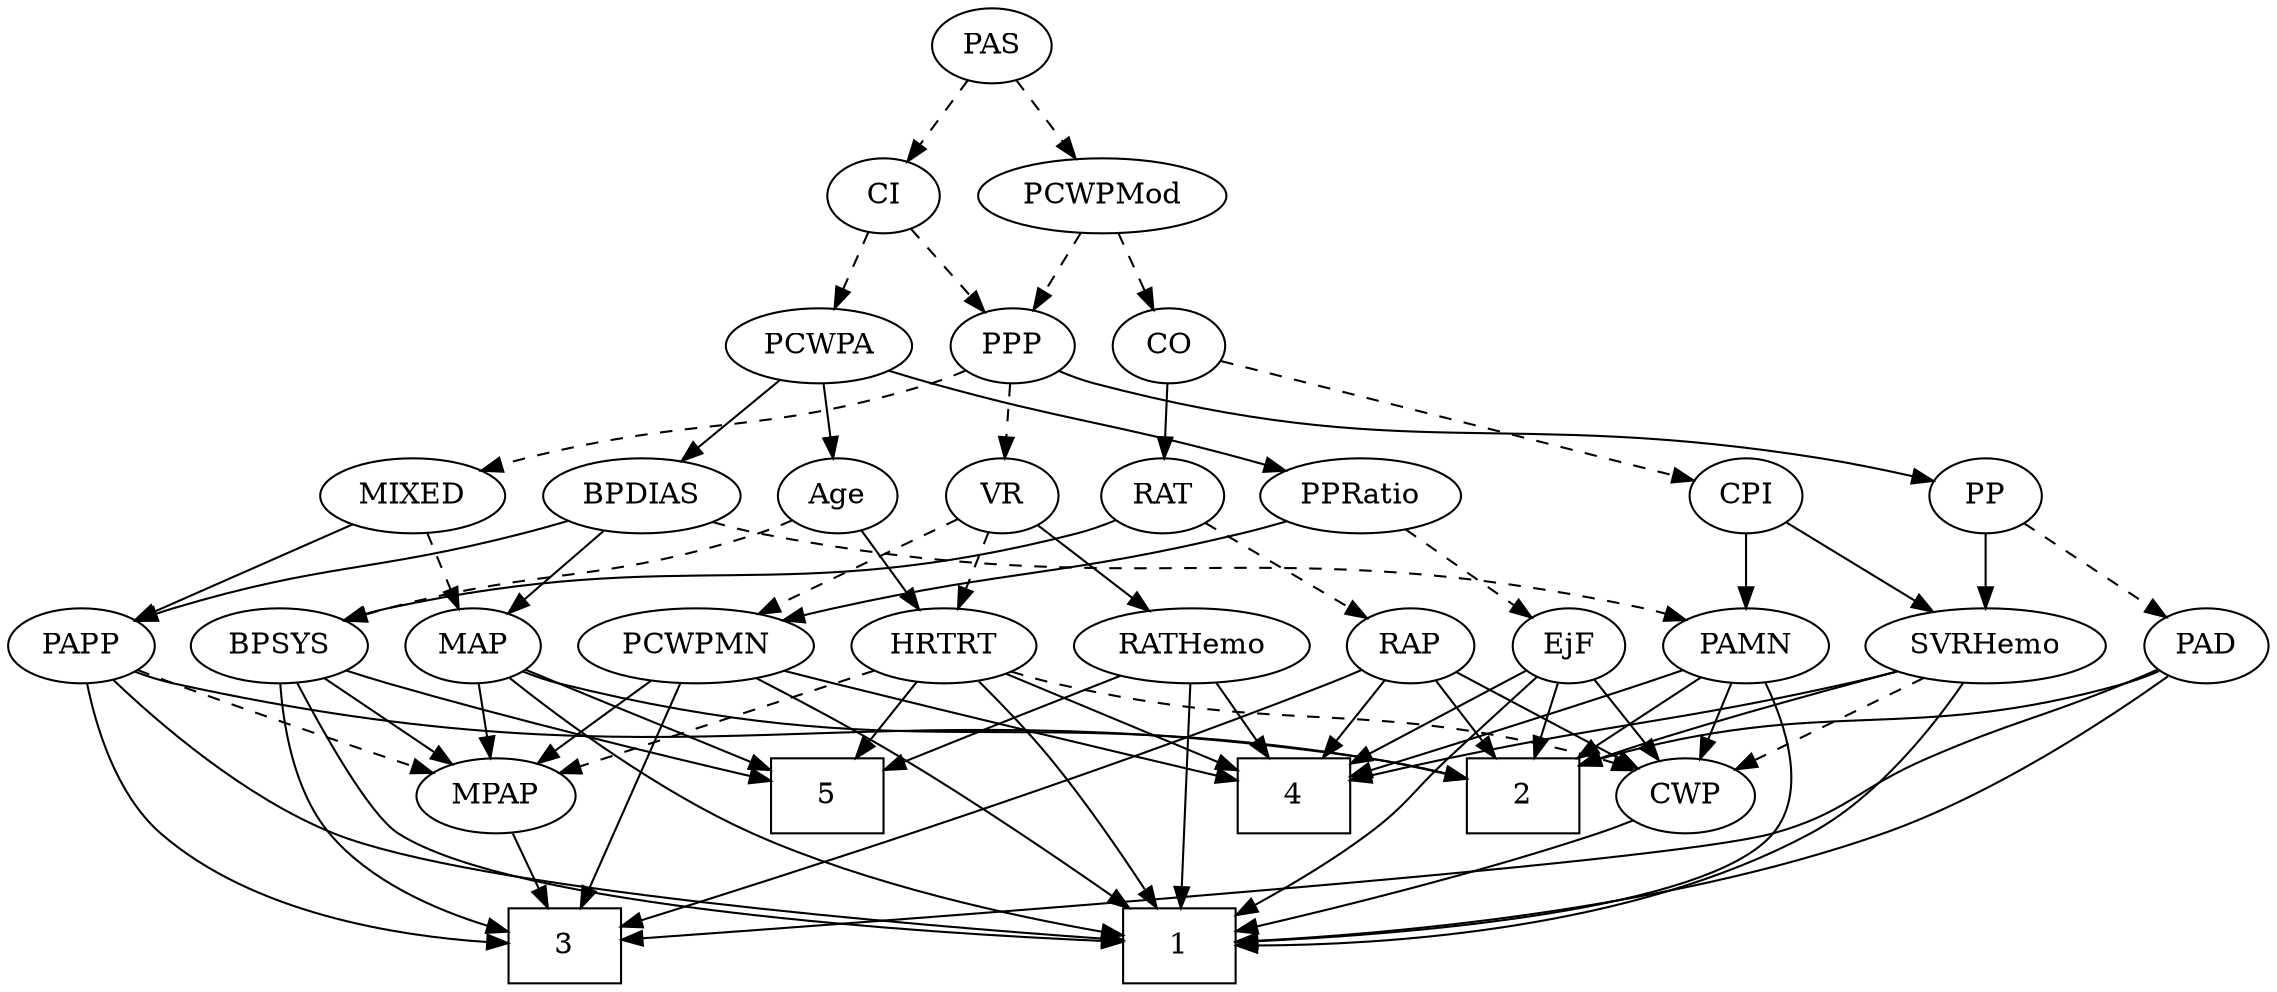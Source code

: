 strict digraph {
	graph [bb="0,0,997.44,468"];
	node [label="\N"];
	1	[height=0.5,
		pos="514.6,18",
		shape=box,
		width=0.75];
	2	[height=0.5,
		pos="311.6,90",
		shape=box,
		width=0.75];
	3	[height=0.5,
		pos="714.6,18",
		shape=box,
		width=0.75];
	4	[height=0.5,
		pos="459.6,90",
		shape=box,
		width=0.75];
	5	[height=0.5,
		pos="683.6,90",
		shape=box,
		width=0.75];
	RAP	[height=0.5,
		pos="311.6,162",
		width=0.77632];
	RAP -> 2	[pos="e,311.6,108.1 311.6,143.7 311.6,135.98 311.6,126.71 311.6,118.11",
		style=solid];
	RAP -> 3	[pos="e,687.52,22.22 325.57,145.99 345.35,125.75 383.56,90.158 423.6,72 468.43,51.664 609.35,32.059 677.27,23.498",
		style=solid];
	RAP -> 4	[pos="e,432.38,103.87 333.44,150.67 357.06,139.5 395.11,121.5 423.26,108.19",
		style=solid];
	CWP	[height=0.5,
		pos="235.6,90",
		width=0.84854];
	RAP -> CWP	[pos="e,251.48,105.63 296.22,146.83 285.54,137 271.13,123.72 259.03,112.58",
		style=solid];
	PAS	[height=0.5,
		pos="557.6,450",
		width=0.75];
	PCWPMod	[height=0.5,
		pos="509.6,378",
		width=1.4443];
	PAS -> PCWPMod	[pos="e,521.12,395.8 546.71,433.12 540.86,424.59 533.52,413.89 526.91,404.25",
		style=dashed];
	CI	[height=0.5,
		pos="606.6,378",
		width=0.75];
	PAS -> CI	[pos="e,595.75,394.49 568.47,433.46 574.75,424.49 582.78,413.02 589.86,402.92",
		style=dashed];
	PAD	[height=0.5,
		pos="28.597,162",
		width=0.79437];
	PAD -> 1	[pos="e,487.14,18.427 43.192,146.14 64.213,125.74 105.17,89.577 147.6,72 260.79,25.104 408.52,18.643 476.87,18.415",
		style=solid];
	PAD -> 2	[pos="e,284.39,104.78 50.342,150.15 55.57,147.86 61.205,145.64 66.597,144 153.77,117.45 183.73,135.12 274.79,107.76",
		style=solid];
	PAD -> 3	[pos="e,687.32,21.846 50.668,150.14 71.83,139.63 104.6,123.12 132.6,108 160.97,92.674 164.89,81.841 195.6,72 346.62,23.606 392.84,52.176 \
550.6,36 594.02,31.548 643.91,26.367 677.14,22.906",
		style=solid];
	PAMN	[height=0.5,
		pos="229.6,162",
		width=1.011];
	PAMN -> 1	[pos="e,487.38,19.223 214.79,145.22 198.62,126.04 177.31,93.577 195.6,72 231.35,29.818 400.96,21.171 477.26,19.426",
		style=solid];
	PAMN -> 2	[pos="e,291.64,108.04 246.99,146.15 257.71,137 271.7,125.06 283.91,114.63",
		style=solid];
	PAMN -> 4	[pos="e,432.42,98.035 257.56,150.03 263.17,147.94 269.05,145.84 274.6,144 325.33,127.18 384.89,110.69 422.44,100.68",
		style=solid];
	PAMN -> CWP	[pos="e,234.13,108.1 231.08,143.7 231.74,135.98 232.54,126.71 233.27,118.11",
		style=solid];
	CWP -> 1	[pos="e,487.29,23.372 259.01,78.2 264.39,75.959 270.14,73.75 275.6,72 345.4,49.637 429.62,33.352 477.15,25.104",
		style=solid];
	CO	[height=0.5,
		pos="336.6,306",
		width=0.75];
	PCWPMod -> CO	[pos="e,359.08,316.1 477.06,363.83 445.97,351.25 399.4,332.41 368.52,319.92",
		style=dashed];
	PPP	[height=0.5,
		pos="563.6,306",
		width=0.75];
	PCWPMod -> PPP	[pos="e,551.63,322.51 522.39,360.41 529.25,351.53 537.8,340.44 545.34,330.67",
		style=dashed];
	PCWPA	[height=0.5,
		pos="650.6,306",
		width=1.1555];
	BPDIAS	[height=0.5,
		pos="650.6,234",
		width=1.1735];
	PCWPA -> BPDIAS	[pos="e,650.6,252.1 650.6,287.7 650.6,279.98 650.6,270.71 650.6,262.11",
		style=solid];
	PPRatio	[height=0.5,
		pos="478.6,234",
		width=1.1013];
	PCWPA -> PPRatio	[pos="e,507.06,246.58 621.42,293.13 592.5,281.35 548.05,263.27 516.43,250.4",
		style=solid];
	Age	[height=0.5,
		pos="737.6,234",
		width=0.75];
	PCWPA -> Age	[pos="e,721.1,248.27 669.48,289.81 682.22,279.55 699.17,265.91 712.98,254.81",
		style=solid];
	PCWPMN	[height=0.5,
		pos="595.6,162",
		width=1.3902];
	PCWPMN -> 1	[pos="e,524.45,36.268 585.99,144.15 572,119.63 545.9,73.869 529.43,44.999",
		style=solid];
	PCWPMN -> 3	[pos="e,688.5,36.133 603.14,144.05 612.04,125.19 628.12,94.428 647.6,72 657.05,61.114 668.99,50.852 680.16,42.311",
		style=solid];
	PCWPMN -> 4	[pos="e,486.61,104.91 568.08,146.83 547.2,136.09 518.33,121.23 495.61,109.54",
		style=solid];
	MPAP	[height=0.5,
		pos="801.6,90",
		width=0.97491];
	PCWPMN -> MPAP	[pos="e,773.26,100.63 631.01,148.97 667.97,136.41 725.72,116.78 763.61,103.91",
		style=solid];
	CPI	[height=0.5,
		pos="229.6,234",
		width=0.75];
	CO -> CPI	[pos="e,248.38,247.29 317.96,292.81 301.11,281.78 276.09,265.41 256.97,252.9",
		style=dashed];
	RAT	[height=0.5,
		pos="336.6,234",
		width=0.75827];
	CO -> RAT	[pos="e,336.6,252.1 336.6,287.7 336.6,279.98 336.6,270.71 336.6,262.11",
		style=solid];
	CI -> PCWPA	[pos="e,640.04,323.8 616.58,361.12 621.88,352.68 628.53,342.1 634.54,332.55",
		style=dashed];
	CI -> PPP	[pos="e,573.32,322.82 596.84,361.12 591.45,352.34 584.65,341.26 578.6,331.42",
		style=dashed];
	SVRHemo	[height=0.5,
		pos="125.6,162",
		width=1.3902];
	SVRHemo -> 1	[pos="e,487.5,20.571 131.83,144.12 140.37,123.51 157.79,89.269 184.6,72 232.58,41.085 401.73,26.384 477.46,21.235",
		style=solid];
	SVRHemo -> 2	[pos="e,284.21,104.28 161.75,149.37 190.34,139.92 231.38,125.8 274.89,108.11",
		style=solid];
	SVRHemo -> 4	[pos="e,432.49,95.39 162.6,149.79 169.86,147.74 177.45,145.72 184.6,144 269.04,123.74 369.5,105.95 422.53,97.05",
		style=solid];
	SVRHemo -> CWP	[pos="e,215.36,103.88 149.2,145.98 165.97,135.31 188.6,120.91 206.49,109.52",
		style=dashed];
	MIXED	[height=0.5,
		pos="822.6,234",
		width=1.1193];
	MAP	[height=0.5,
		pos="791.6,162",
		width=0.84854];
	MIXED -> MAP	[pos="e,799.03,179.79 815.09,216.05 811.51,207.97 807.15,198.12 803.16,189.11",
		style=dashed];
	PAPP	[height=0.5,
		pos="965.6,162",
		width=0.88464];
	MIXED -> PAPP	[pos="e,942.37,174.37 848.83,220.16 872.56,208.54 907.61,191.39 933.11,178.9",
		style=solid];
	BPSYS	[height=0.5,
		pos="877.6,162",
		width=1.0471];
	BPSYS -> 1	[pos="e,541.6,21.741 876.51,144.01 874.23,123.61 867.21,89.92 845.6,72 823.19,53.426 633.73,31.522 551.94,22.83",
		style=solid];
	BPSYS -> 3	[pos="e,741.63,18.746 883.29,144.12 888.67,124.76 893.87,92.99 878.6,72 849.79,32.415 790.81,21.78 752,19.26",
		style=solid];
	BPSYS -> 5	[pos="e,710.63,100.59 848.41,150.16 842.83,148.11 837.04,145.98 831.6,144 793.69,130.21 750.23,114.68 720.25,104.01",
		style=solid];
	BPSYS -> MPAP	[pos="e,818.06,106.16 861.11,145.81 850.75,136.27 837.21,123.8 825.67,113.17",
		style=solid];
	BPDIAS -> PAMN	[pos="e,256.38,174.37 619.88,221.6 613.26,219.47 606.25,217.46 599.6,216 457.65,184.85 415.91,213.95 274.6,180 271.78,179.32 268.9,178.52 \
266.03,177.63",
		style=dashed];
	BPDIAS -> MAP	[pos="e,768.92,174.26 677.12,219.83 700.6,208.17 734.93,191.13 759.86,178.75",
		style=solid];
	BPDIAS -> PAPP	[pos="e,941.65,174.02 681.65,221.76 688.18,219.65 695.07,217.6 701.6,216 799.09,192.05 828.02,207.41 924.6,180 927.06,179.3 929.58,178.5 \
932.09,177.63",
		style=solid];
	HRTRT	[height=0.5,
		pos="703.6,162",
		width=1.1013];
	HRTRT -> 1	[pos="e,537.41,36.139 683.73,146.07 650.86,121.38 584.93,71.844 545.8,42.444",
		style=solid];
	HRTRT -> 4	[pos="e,486.9,97.79 673.38,150.15 667.19,148.04 660.71,145.89 654.6,144 600.02,127.14 535.98,110.28 496.6,100.25",
		style=solid];
	HRTRT -> 5	[pos="e,688.53,108.28 698.76,144.05 696.53,136.26 693.83,126.82 691.33,118.08",
		style=solid];
	HRTRT -> CWP	[pos="e,258.45,102.13 674.65,149.68 668.13,147.49 661.2,145.44 654.6,144 489.27,108.01 439.61,149.58 275.6,108 273.1,107.37 270.56,106.6 \
268.03,105.75",
		style=dashed];
	HRTRT -> MPAP	[pos="e,781.99,105.01 723.9,146.5 738.28,136.22 757.76,122.32 773.61,110.99",
		style=dashed];
	RATHemo	[height=0.5,
		pos="478.6,162",
		width=1.3721];
	RATHemo -> 1	[pos="e,511.46,36.183 484.55,143.94 488.03,133.62 492.36,120.14 495.6,108 501.05,87.518 506.01,64.062 509.49,46.373",
		style=solid];
	RATHemo -> 4	[pos="e,464.29,108.28 474,144.05 471.88,136.26 469.32,126.82 466.95,118.08",
		style=solid];
	RATHemo -> 5	[pos="e,656.52,100.24 513.37,149.13 550.49,136.45 609.07,116.45 646.91,103.53",
		style=solid];
	MAP -> 1	[pos="e,541.64,20.62 780.57,145.07 764.45,122.19 734.72,81.733 719.6,72 667.48,38.461 595.09,26.111 551.74,21.587",
		style=solid];
	MAP -> 2	[pos="e,338.71,95.439 768.91,149.75 763.66,147.53 758.02,145.44 752.6,144 610.45,106.18 569.45,127.04 423.6,108 398.63,104.74 370.61,100.49 \
348.85,97.052",
		style=solid];
	MAP -> 5	[pos="e,710.2,108.24 771.79,148.16 757.06,138.62 736.57,125.33 719.05,113.98",
		style=solid];
	MAP -> MPAP	[pos="e,799.13,108.28 794.02,144.05 795.12,136.35 796.45,127.03 797.69,118.36",
		style=solid];
	MPAP -> 3	[pos="e,735.98,36.204 783.57,74.496 772.11,65.277 757.01,53.128 743.86,42.548",
		style=solid];
	CPI -> PAMN	[pos="e,229.6,180.1 229.6,215.7 229.6,207.98 229.6,198.71 229.6,190.11",
		style=solid];
	CPI -> SVRHemo	[pos="e,148.38,178.34 211,220.49 195.94,210.35 174.39,195.84 156.71,183.94",
		style=solid];
	PP	[height=0.5,
		pos="125.6,234",
		width=0.75];
	PP -> PAD	[pos="e,46.604,175.99 107.81,220.16 92.995,209.47 71.694,194.1 54.911,181.99",
		style=dashed];
	PP -> SVRHemo	[pos="e,125.6,180.1 125.6,215.7 125.6,207.98 125.6,198.71 125.6,190.11",
		style=solid];
	PPP -> MIXED	[pos="e,792.47,246.14 584.19,294.25 589.15,291.96 594.48,289.71 599.6,288 674.49,262.96 697.47,272.99 773.6,252 776.58,251.18 779.65,250.27 \
782.72,249.31",
		style=dashed];
	PPP -> PP	[pos="e,150.01,241.75 536.97,302.14 475.92,295.37 321.27,277.04 193.6,252 182.56,249.84 170.62,247.02 159.88,244.3",
		style=solid];
	VR	[height=0.5,
		pos="563.6,234",
		width=0.75];
	PPP -> VR	[pos="e,563.6,252.1 563.6,287.7 563.6,279.98 563.6,270.71 563.6,262.11",
		style=dashed];
	PAPP -> 1	[pos="e,541.81,22.103 953.78,145.08 937.52,124.48 906.21,89.214 870.6,72 842.21,58.277 637.3,33.249 551.86,23.271",
		style=solid];
	PAPP -> 2	[pos="e,338.68,95.723 942.18,149.78 936.54,147.5 930.45,145.38 924.6,144 707.36,92.586 645.46,132.77 423.6,108 398.57,105.21 370.56,100.95 \
348.81,97.401",
		style=solid];
	PAPP -> 3	[pos="e,742.03,21.155 968.78,143.89 971.43,124.01 972.3,91.462 954.6,72 927.85,42.598 812.91,27.92 752.32,22.108",
		style=solid];
	PAPP -> MPAP	[pos="e,827.68,102.13 941.05,150.52 913.43,138.73 868.35,119.49 836.95,106.09",
		style=dashed];
	VR -> PCWPMN	[pos="e,587.85,179.96 571.18,216.41 574.91,208.25 579.5,198.22 583.68,189.07",
		style=dashed];
	VR -> HRTRT	[pos="e,677.73,175.94 584.56,222.52 606.7,211.45 642.01,193.79 668.44,180.58",
		style=dashed];
	VR -> RATHemo	[pos="e,497.61,178.65 547.21,219.5 535.35,209.74 519.07,196.33 505.34,185.02",
		style=solid];
	RAT -> RAP	[pos="e,317.65,179.96 330.67,216.41 327.82,208.42 324.33,198.64 321.11,189.64",
		style=dashed];
	RAT -> BPSYS	[pos="e,850.23,174.46 362.55,227.6 381.15,223.89 406.83,219.09 429.6,216 607.35,191.85 656.6,219.44 831.6,180 834.57,179.33 837.62,178.51 \
840.66,177.6",
		style=solid];
	PPRatio -> PCWPMN	[pos="e,570.91,177.77 501.71,219.17 518.96,208.85 542.78,194.6 562.11,183.03",
		style=solid];
	EjF	[height=0.5,
		pos="384.6,162",
		width=0.75];
	PPRatio -> EjF	[pos="e,401.98,175.94 458.66,218.15 444.48,207.59 425.3,193.31 410.01,181.92",
		style=dashed];
	Age -> BPSYS	[pos="e,852.22,175.69 758.56,222.52 780.94,211.33 816.76,193.42 843.27,180.16",
		style=dashed];
	Age -> HRTRT	[pos="e,711.68,179.63 729.71,216.76 725.69,208.49 720.71,198.23 716.18,188.9",
		style=solid];
	EjF -> 1	[pos="e,487.23,29.457 388.57,144.18 393.83,124.87 404.74,93.153 423.6,72 438.41,55.383 459.73,42.582 478,33.727",
		style=solid];
	EjF -> 2	[pos="e,329.44,108.11 369.82,146.83 360.35,137.75 347.8,125.71 336.77,115.14",
		style=solid];
	EjF -> 4	[pos="e,441.26,108.11 399.77,146.83 409.51,137.75 422.41,125.71 433.73,115.14",
		style=solid];
	EjF -> CWP	[pos="e,258.98,101.94 363.28,150.92 358.45,148.64 353.35,146.24 348.6,144 321.49,131.24 290.71,116.81 268.12,106.23",
		style=solid];
}

